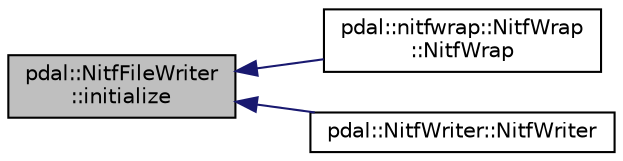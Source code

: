 digraph "pdal::NitfFileWriter::initialize"
{
  edge [fontname="Helvetica",fontsize="10",labelfontname="Helvetica",labelfontsize="10"];
  node [fontname="Helvetica",fontsize="10",shape=record];
  rankdir="LR";
  Node1 [label="pdal::NitfFileWriter\l::initialize",height=0.2,width=0.4,color="black", fillcolor="grey75", style="filled", fontcolor="black"];
  Node1 -> Node2 [dir="back",color="midnightblue",fontsize="10",style="solid",fontname="Helvetica"];
  Node2 [label="pdal::nitfwrap::NitfWrap\l::NitfWrap",height=0.2,width=0.4,color="black", fillcolor="white", style="filled",URL="$classpdal_1_1nitfwrap_1_1NitfWrap.html#a507defc6c08af645c161ee875c58374a"];
  Node1 -> Node3 [dir="back",color="midnightblue",fontsize="10",style="solid",fontname="Helvetica"];
  Node3 [label="pdal::NitfWriter::NitfWriter",height=0.2,width=0.4,color="black", fillcolor="white", style="filled",URL="$classpdal_1_1NitfWriter.html#a2397db467ddcd777da2e2937303759d1"];
}
